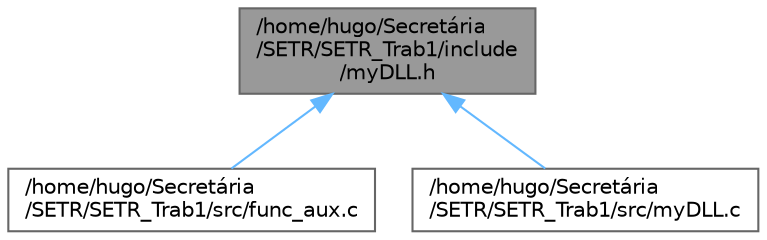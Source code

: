 digraph "/home/hugo/Secretária/SETR/SETR_Trab1/include/myDLL.h"
{
 // LATEX_PDF_SIZE
  bgcolor="transparent";
  edge [fontname=Helvetica,fontsize=10,labelfontname=Helvetica,labelfontsize=10];
  node [fontname=Helvetica,fontsize=10,shape=box,height=0.2,width=0.4];
  Node1 [id="Node000001",label="/home/hugo/Secretária\l/SETR/SETR_Trab1/include\l/myDLL.h",height=0.2,width=0.4,color="gray40", fillcolor="grey60", style="filled", fontcolor="black",tooltip="Definições e funções para desenvolver uma lista duplamente ligada."];
  Node1 -> Node2 [id="edge1_Node000001_Node000002",dir="back",color="steelblue1",style="solid",tooltip=" "];
  Node2 [id="Node000002",label="/home/hugo/Secretária\l/SETR/SETR_Trab1/src/func_aux.c",height=0.2,width=0.4,color="grey40", fillcolor="white", style="filled",URL="$func__aux_8c.html",tooltip="Funções Auxiliares para validar a chave e para validar os dados."];
  Node1 -> Node3 [id="edge2_Node000001_Node000003",dir="back",color="steelblue1",style="solid",tooltip=" "];
  Node3 [id="Node000003",label="/home/hugo/Secretária\l/SETR/SETR_Trab1/src/myDLL.c",height=0.2,width=0.4,color="grey40", fillcolor="white", style="filled",URL="$myDLL_8c.html",tooltip="Implementação das funções para desenvolver uma lista duplamente ligada."];
}
